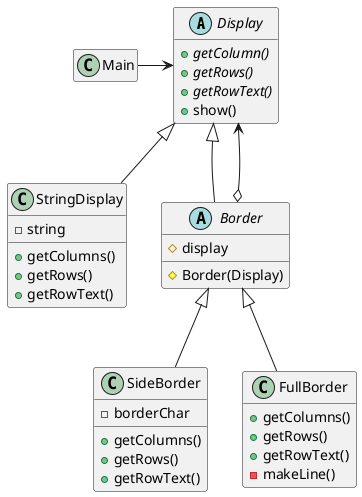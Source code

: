 @startuml

skinparam shadowing false
hide empty methods
hide empty fields

abstract class Display {
    + {abstract}getColumn()
    + {abstract}getRows()
    + {abstract}getRowText()
    + show()
}
class StringDisplay extends Display {
    - string
    + getColumns()
    + getRows()
    + getRowText()
}
abstract class Border extends Display {
    # display
    # Border(Display)
}
class SideBorder extends Border {
    - borderChar
    + getColumns()
    + getRows()
    + getRowText()
}
class FullBorder extends Border {
    + getColumns()
    + getRows()
    + getRowText()
    - makeLine()
}

Border o--> Display
Main -> Display
@enduml